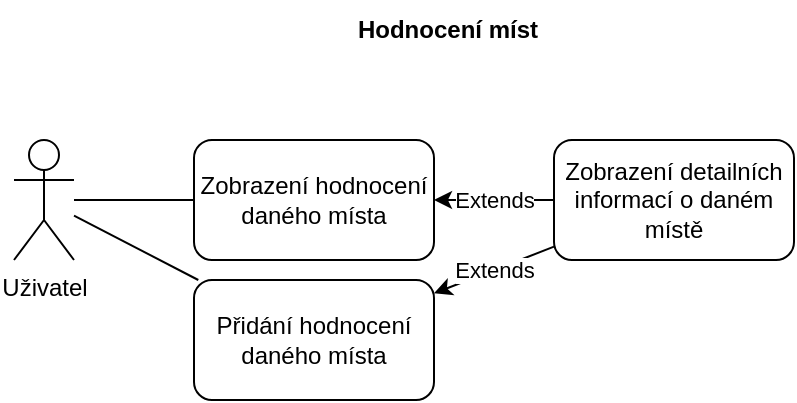 <mxfile version="22.0.4" type="github">
  <diagram name="Page-1" id="CQas5Yhsa1uYJPX8lTeZ">
    <mxGraphModel dx="1434" dy="735" grid="1" gridSize="10" guides="1" tooltips="1" connect="1" arrows="1" fold="1" page="1" pageScale="1" pageWidth="827" pageHeight="1169" math="0" shadow="0">
      <root>
        <mxCell id="0" />
        <mxCell id="1" parent="0" />
        <mxCell id="4g3yxFzitmhqFOGYO1bG-1" value="Uživatel" style="shape=umlActor;verticalLabelPosition=bottom;verticalAlign=top;html=1;outlineConnect=0;" parent="1" vertex="1">
          <mxGeometry x="170" y="270" width="30" height="60" as="geometry" />
        </mxCell>
        <mxCell id="uySCiTFZYCYXHdPWIJE8-1" value="Zobrazení detailních informací o daném místě" style="rounded=1;whiteSpace=wrap;html=1;" vertex="1" parent="1">
          <mxGeometry x="440" y="270" width="120" height="60" as="geometry" />
        </mxCell>
        <mxCell id="uySCiTFZYCYXHdPWIJE8-2" value="Přidání hodnocení daného místa" style="rounded=1;whiteSpace=wrap;html=1;" vertex="1" parent="1">
          <mxGeometry x="260" y="340" width="120" height="60" as="geometry" />
        </mxCell>
        <mxCell id="uySCiTFZYCYXHdPWIJE8-3" value="Zobrazení hodnocení daného místa" style="rounded=1;whiteSpace=wrap;html=1;" vertex="1" parent="1">
          <mxGeometry x="260" y="270" width="120" height="60" as="geometry" />
        </mxCell>
        <mxCell id="uySCiTFZYCYXHdPWIJE8-8" value="" style="endArrow=none;html=1;rounded=0;entryX=0;entryY=0.5;entryDx=0;entryDy=0;" edge="1" parent="1" source="4g3yxFzitmhqFOGYO1bG-1" target="uySCiTFZYCYXHdPWIJE8-3">
          <mxGeometry width="50" height="50" relative="1" as="geometry">
            <mxPoint x="290" y="510" as="sourcePoint" />
            <mxPoint x="340" y="460" as="targetPoint" />
          </mxGeometry>
        </mxCell>
        <mxCell id="uySCiTFZYCYXHdPWIJE8-9" value="" style="endArrow=none;html=1;rounded=0;" edge="1" parent="1" source="4g3yxFzitmhqFOGYO1bG-1" target="uySCiTFZYCYXHdPWIJE8-2">
          <mxGeometry width="50" height="50" relative="1" as="geometry">
            <mxPoint x="290" y="510" as="sourcePoint" />
            <mxPoint x="340" y="460" as="targetPoint" />
          </mxGeometry>
        </mxCell>
        <mxCell id="uySCiTFZYCYXHdPWIJE8-10" value="Extends" style="endArrow=classic;html=1;rounded=0;" edge="1" parent="1" source="uySCiTFZYCYXHdPWIJE8-1" target="uySCiTFZYCYXHdPWIJE8-3">
          <mxGeometry width="50" height="50" relative="1" as="geometry">
            <mxPoint x="290" y="530" as="sourcePoint" />
            <mxPoint x="340" y="480" as="targetPoint" />
          </mxGeometry>
        </mxCell>
        <mxCell id="uySCiTFZYCYXHdPWIJE8-11" value="Extends" style="endArrow=classic;html=1;rounded=0;" edge="1" parent="1" source="uySCiTFZYCYXHdPWIJE8-1" target="uySCiTFZYCYXHdPWIJE8-2">
          <mxGeometry width="50" height="50" relative="1" as="geometry">
            <mxPoint x="290" y="530" as="sourcePoint" />
            <mxPoint x="340" y="480" as="targetPoint" />
          </mxGeometry>
        </mxCell>
        <mxCell id="uySCiTFZYCYXHdPWIJE8-12" value="&lt;b&gt;Hodnocení míst&lt;/b&gt;" style="text;html=1;strokeColor=none;fillColor=none;align=center;verticalAlign=middle;whiteSpace=wrap;rounded=0;" vertex="1" parent="1">
          <mxGeometry x="334" y="200" width="106" height="30" as="geometry" />
        </mxCell>
      </root>
    </mxGraphModel>
  </diagram>
</mxfile>
